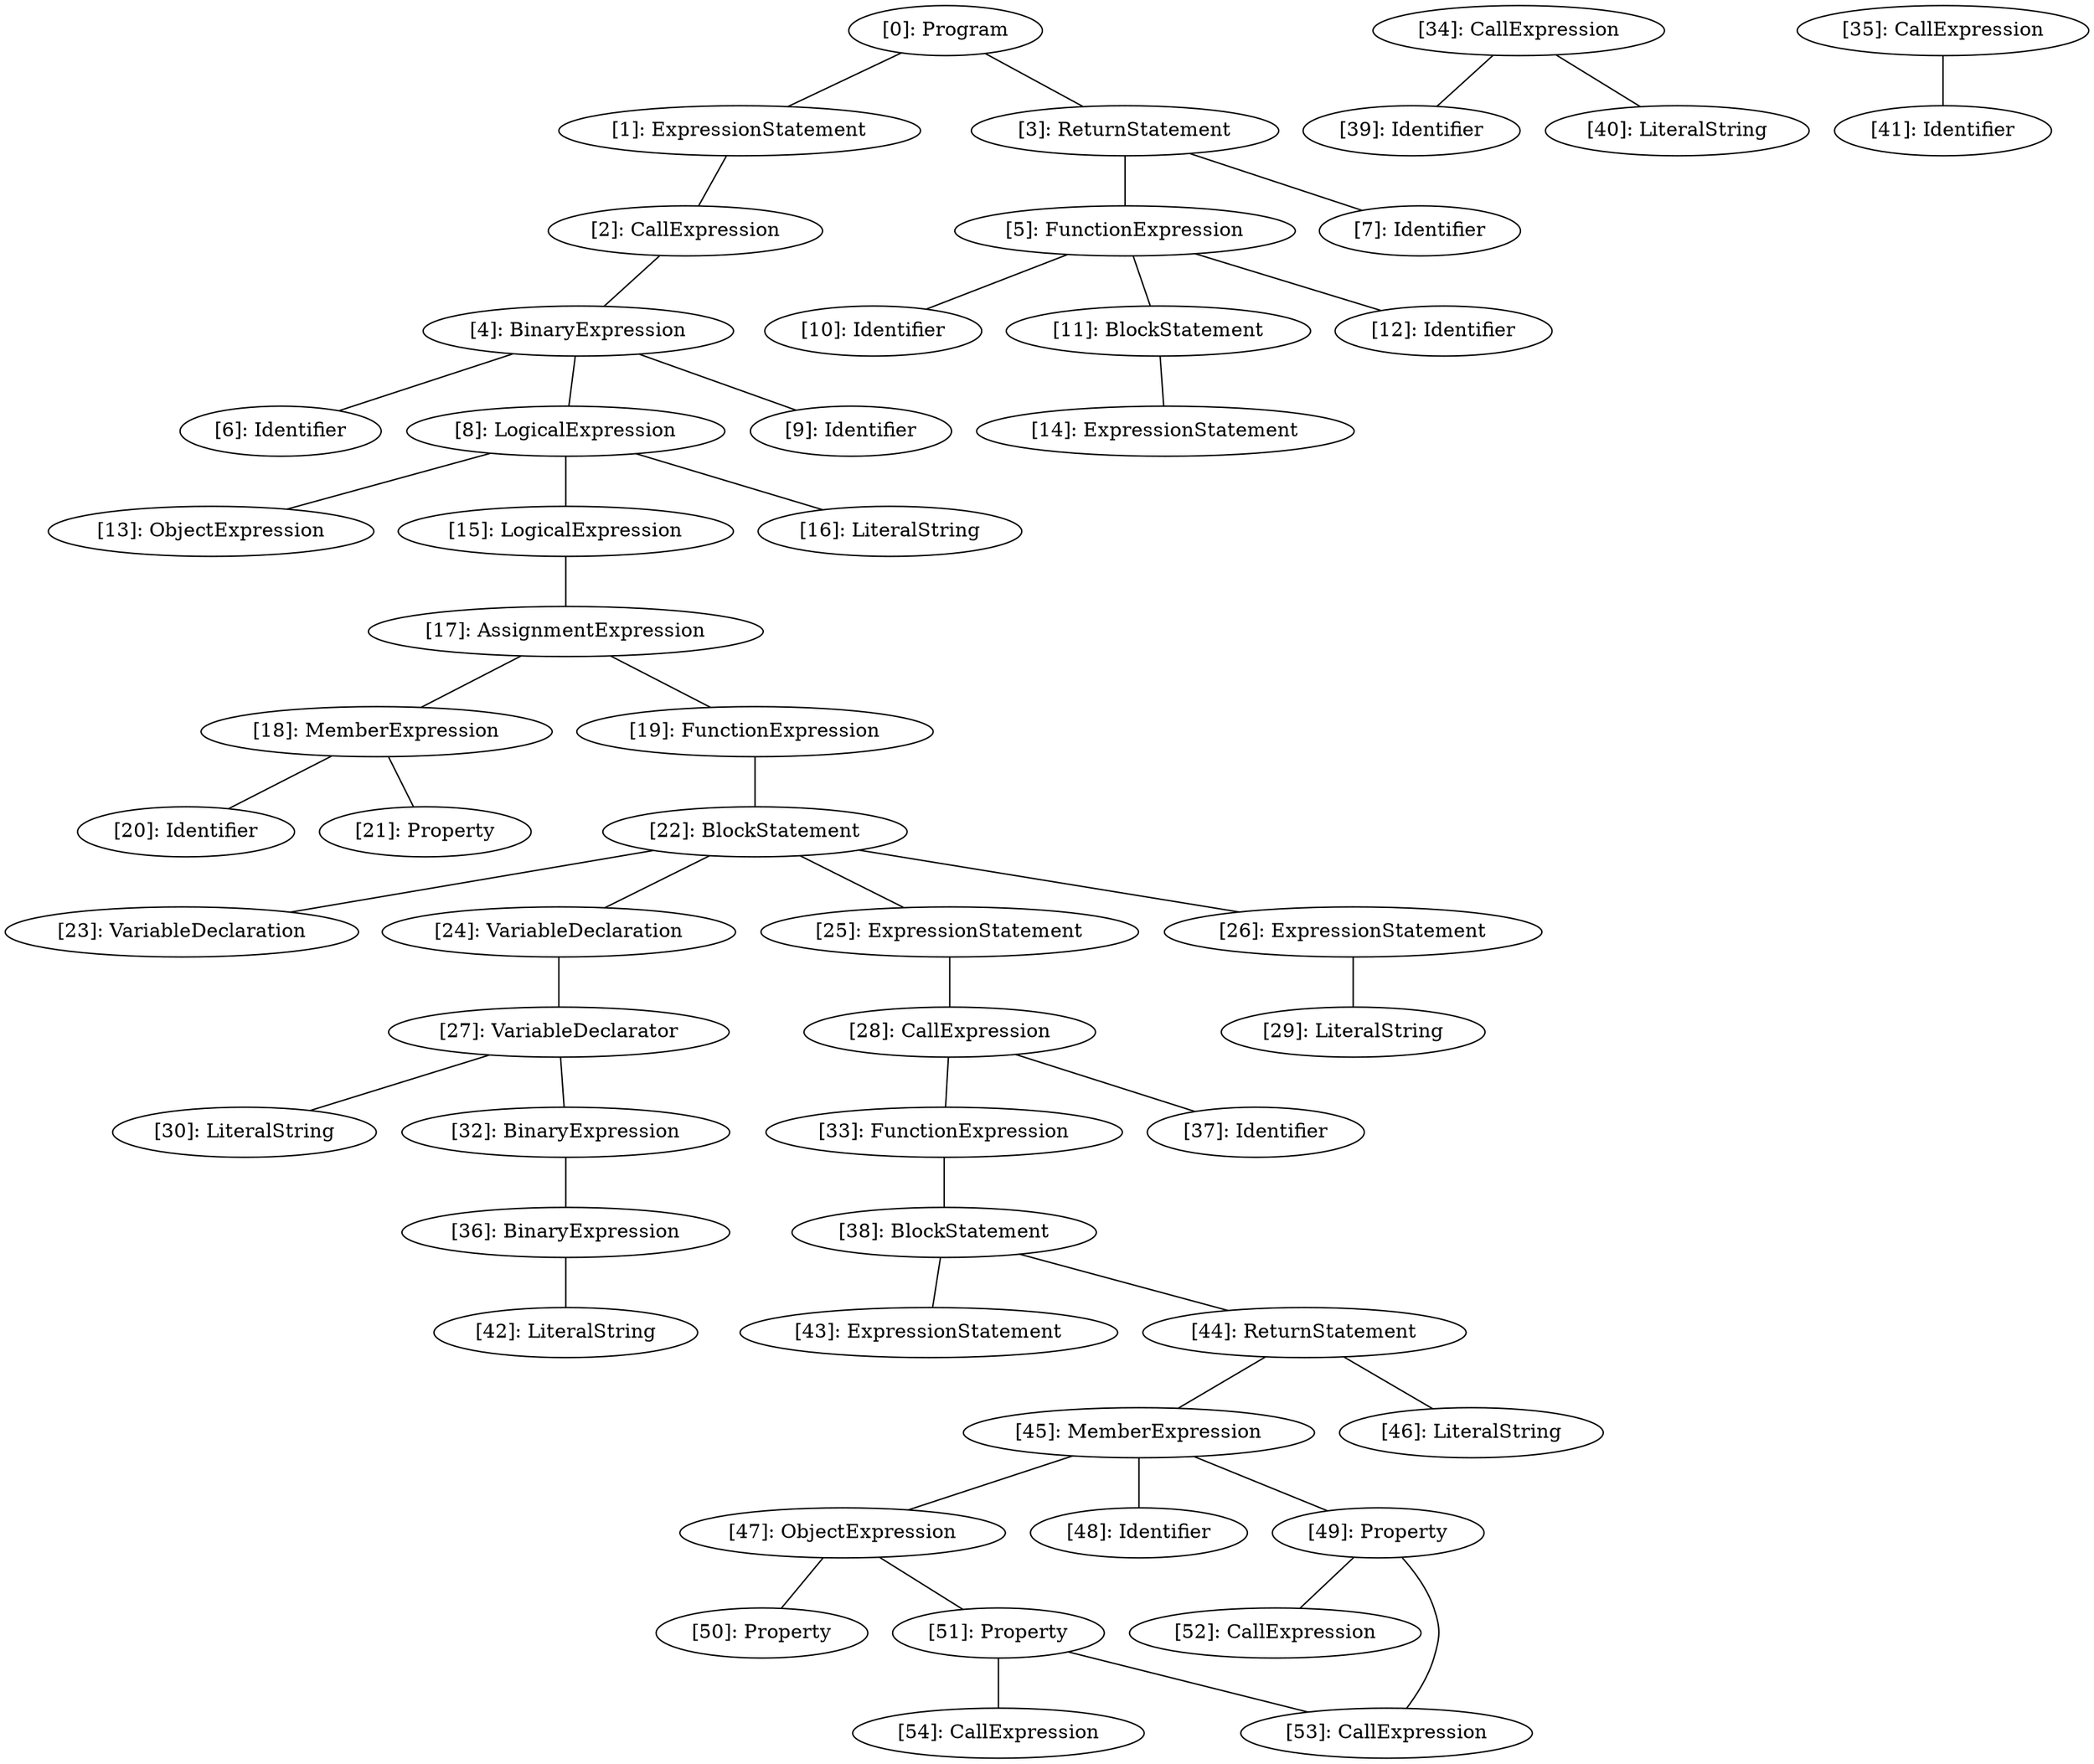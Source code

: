 // Result
graph {
	0 [label="[0]: Program"]
	1 [label="[1]: ExpressionStatement"]
	2 [label="[2]: CallExpression"]
	3 [label="[3]: ReturnStatement"]
	4 [label="[4]: BinaryExpression"]
	5 [label="[5]: FunctionExpression"]
	6 [label="[6]: Identifier"]
	7 [label="[7]: Identifier"]
	8 [label="[8]: LogicalExpression"]
	9 [label="[9]: Identifier"]
	10 [label="[10]: Identifier"]
	11 [label="[11]: BlockStatement"]
	12 [label="[12]: Identifier"]
	13 [label="[13]: ObjectExpression"]
	14 [label="[14]: ExpressionStatement"]
	15 [label="[15]: LogicalExpression"]
	16 [label="[16]: LiteralString"]
	17 [label="[17]: AssignmentExpression"]
	18 [label="[18]: MemberExpression"]
	19 [label="[19]: FunctionExpression"]
	20 [label="[20]: Identifier"]
	21 [label="[21]: Property"]
	22 [label="[22]: BlockStatement"]
	23 [label="[23]: VariableDeclaration"]
	24 [label="[24]: VariableDeclaration"]
	25 [label="[25]: ExpressionStatement"]
	26 [label="[26]: ExpressionStatement"]
	27 [label="[27]: VariableDeclarator"]
	28 [label="[28]: CallExpression"]
	29 [label="[29]: LiteralString"]
	30 [label="[30]: LiteralString"]
	32 [label="[32]: BinaryExpression"]
	33 [label="[33]: FunctionExpression"]
	34 [label="[34]: CallExpression"]
	35 [label="[35]: CallExpression"]
	36 [label="[36]: BinaryExpression"]
	37 [label="[37]: Identifier"]
	38 [label="[38]: BlockStatement"]
	39 [label="[39]: Identifier"]
	40 [label="[40]: LiteralString"]
	41 [label="[41]: Identifier"]
	42 [label="[42]: LiteralString"]
	43 [label="[43]: ExpressionStatement"]
	44 [label="[44]: ReturnStatement"]
	45 [label="[45]: MemberExpression"]
	46 [label="[46]: LiteralString"]
	47 [label="[47]: ObjectExpression"]
	48 [label="[48]: Identifier"]
	49 [label="[49]: Property"]
	50 [label="[50]: Property"]
	51 [label="[51]: Property"]
	52 [label="[52]: CallExpression"]
	53 [label="[53]: CallExpression"]
	54 [label="[54]: CallExpression"]
	0 -- 1
	0 -- 3
	1 -- 2
	2 -- 4
	3 -- 5
	3 -- 7
	4 -- 6
	4 -- 8
	4 -- 9
	5 -- 10
	5 -- 11
	5 -- 12
	8 -- 13
	8 -- 15
	8 -- 16
	11 -- 14
	15 -- 17
	17 -- 18
	17 -- 19
	18 -- 20
	18 -- 21
	19 -- 22
	22 -- 23
	22 -- 24
	22 -- 25
	22 -- 26
	24 -- 27
	25 -- 28
	26 -- 29
	27 -- 30
	27 -- 32
	28 -- 33
	28 -- 37
	32 -- 36
	33 -- 38
	34 -- 39
	34 -- 40
	35 -- 41
	36 -- 42
	38 -- 43
	38 -- 44
	44 -- 45
	44 -- 46
	45 -- 47
	45 -- 48
	45 -- 49
	47 -- 50
	47 -- 51
	49 -- 52
	49 -- 53
	51 -- 53
	51 -- 54
}
